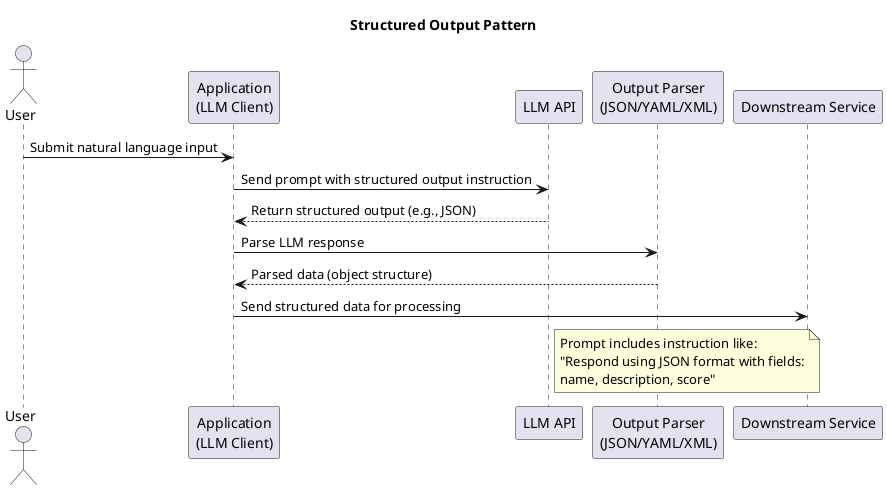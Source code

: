 @startuml
title Structured Output Pattern

actor User
participant "Application\n(LLM Client)" as App
participant "LLM API" as LLM
participant "Output Parser\n(JSON/YAML/XML)" as Parser
participant "Downstream Service" as Downstream

User -> App : Submit natural language input
App -> LLM : Send prompt with structured output instruction
LLM --> App : Return structured output (e.g., JSON)
App -> Parser : Parse LLM response
Parser --> App : Parsed data (object structure)
App -> Downstream : Send structured data for processing

note right of LLM
Prompt includes instruction like:
"Respond using JSON format with fields:
name, description, score"
end note

@enduml